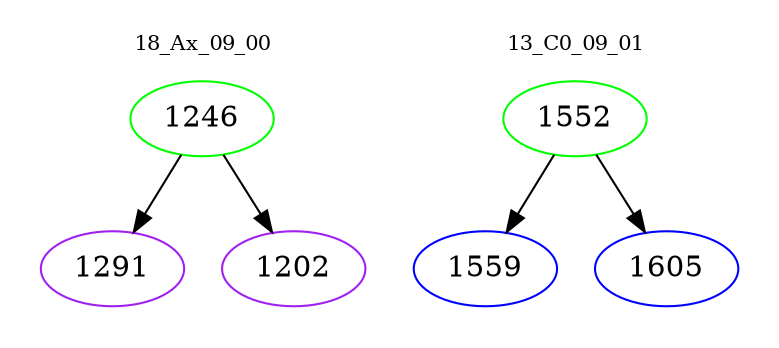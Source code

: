 digraph{
subgraph cluster_0 {
color = white
label = "18_Ax_09_00";
fontsize=10;
T0_1246 [label="1246", color="green"]
T0_1246 -> T0_1291 [color="black"]
T0_1291 [label="1291", color="purple"]
T0_1246 -> T0_1202 [color="black"]
T0_1202 [label="1202", color="purple"]
}
subgraph cluster_1 {
color = white
label = "13_C0_09_01";
fontsize=10;
T1_1552 [label="1552", color="green"]
T1_1552 -> T1_1559 [color="black"]
T1_1559 [label="1559", color="blue"]
T1_1552 -> T1_1605 [color="black"]
T1_1605 [label="1605", color="blue"]
}
}
